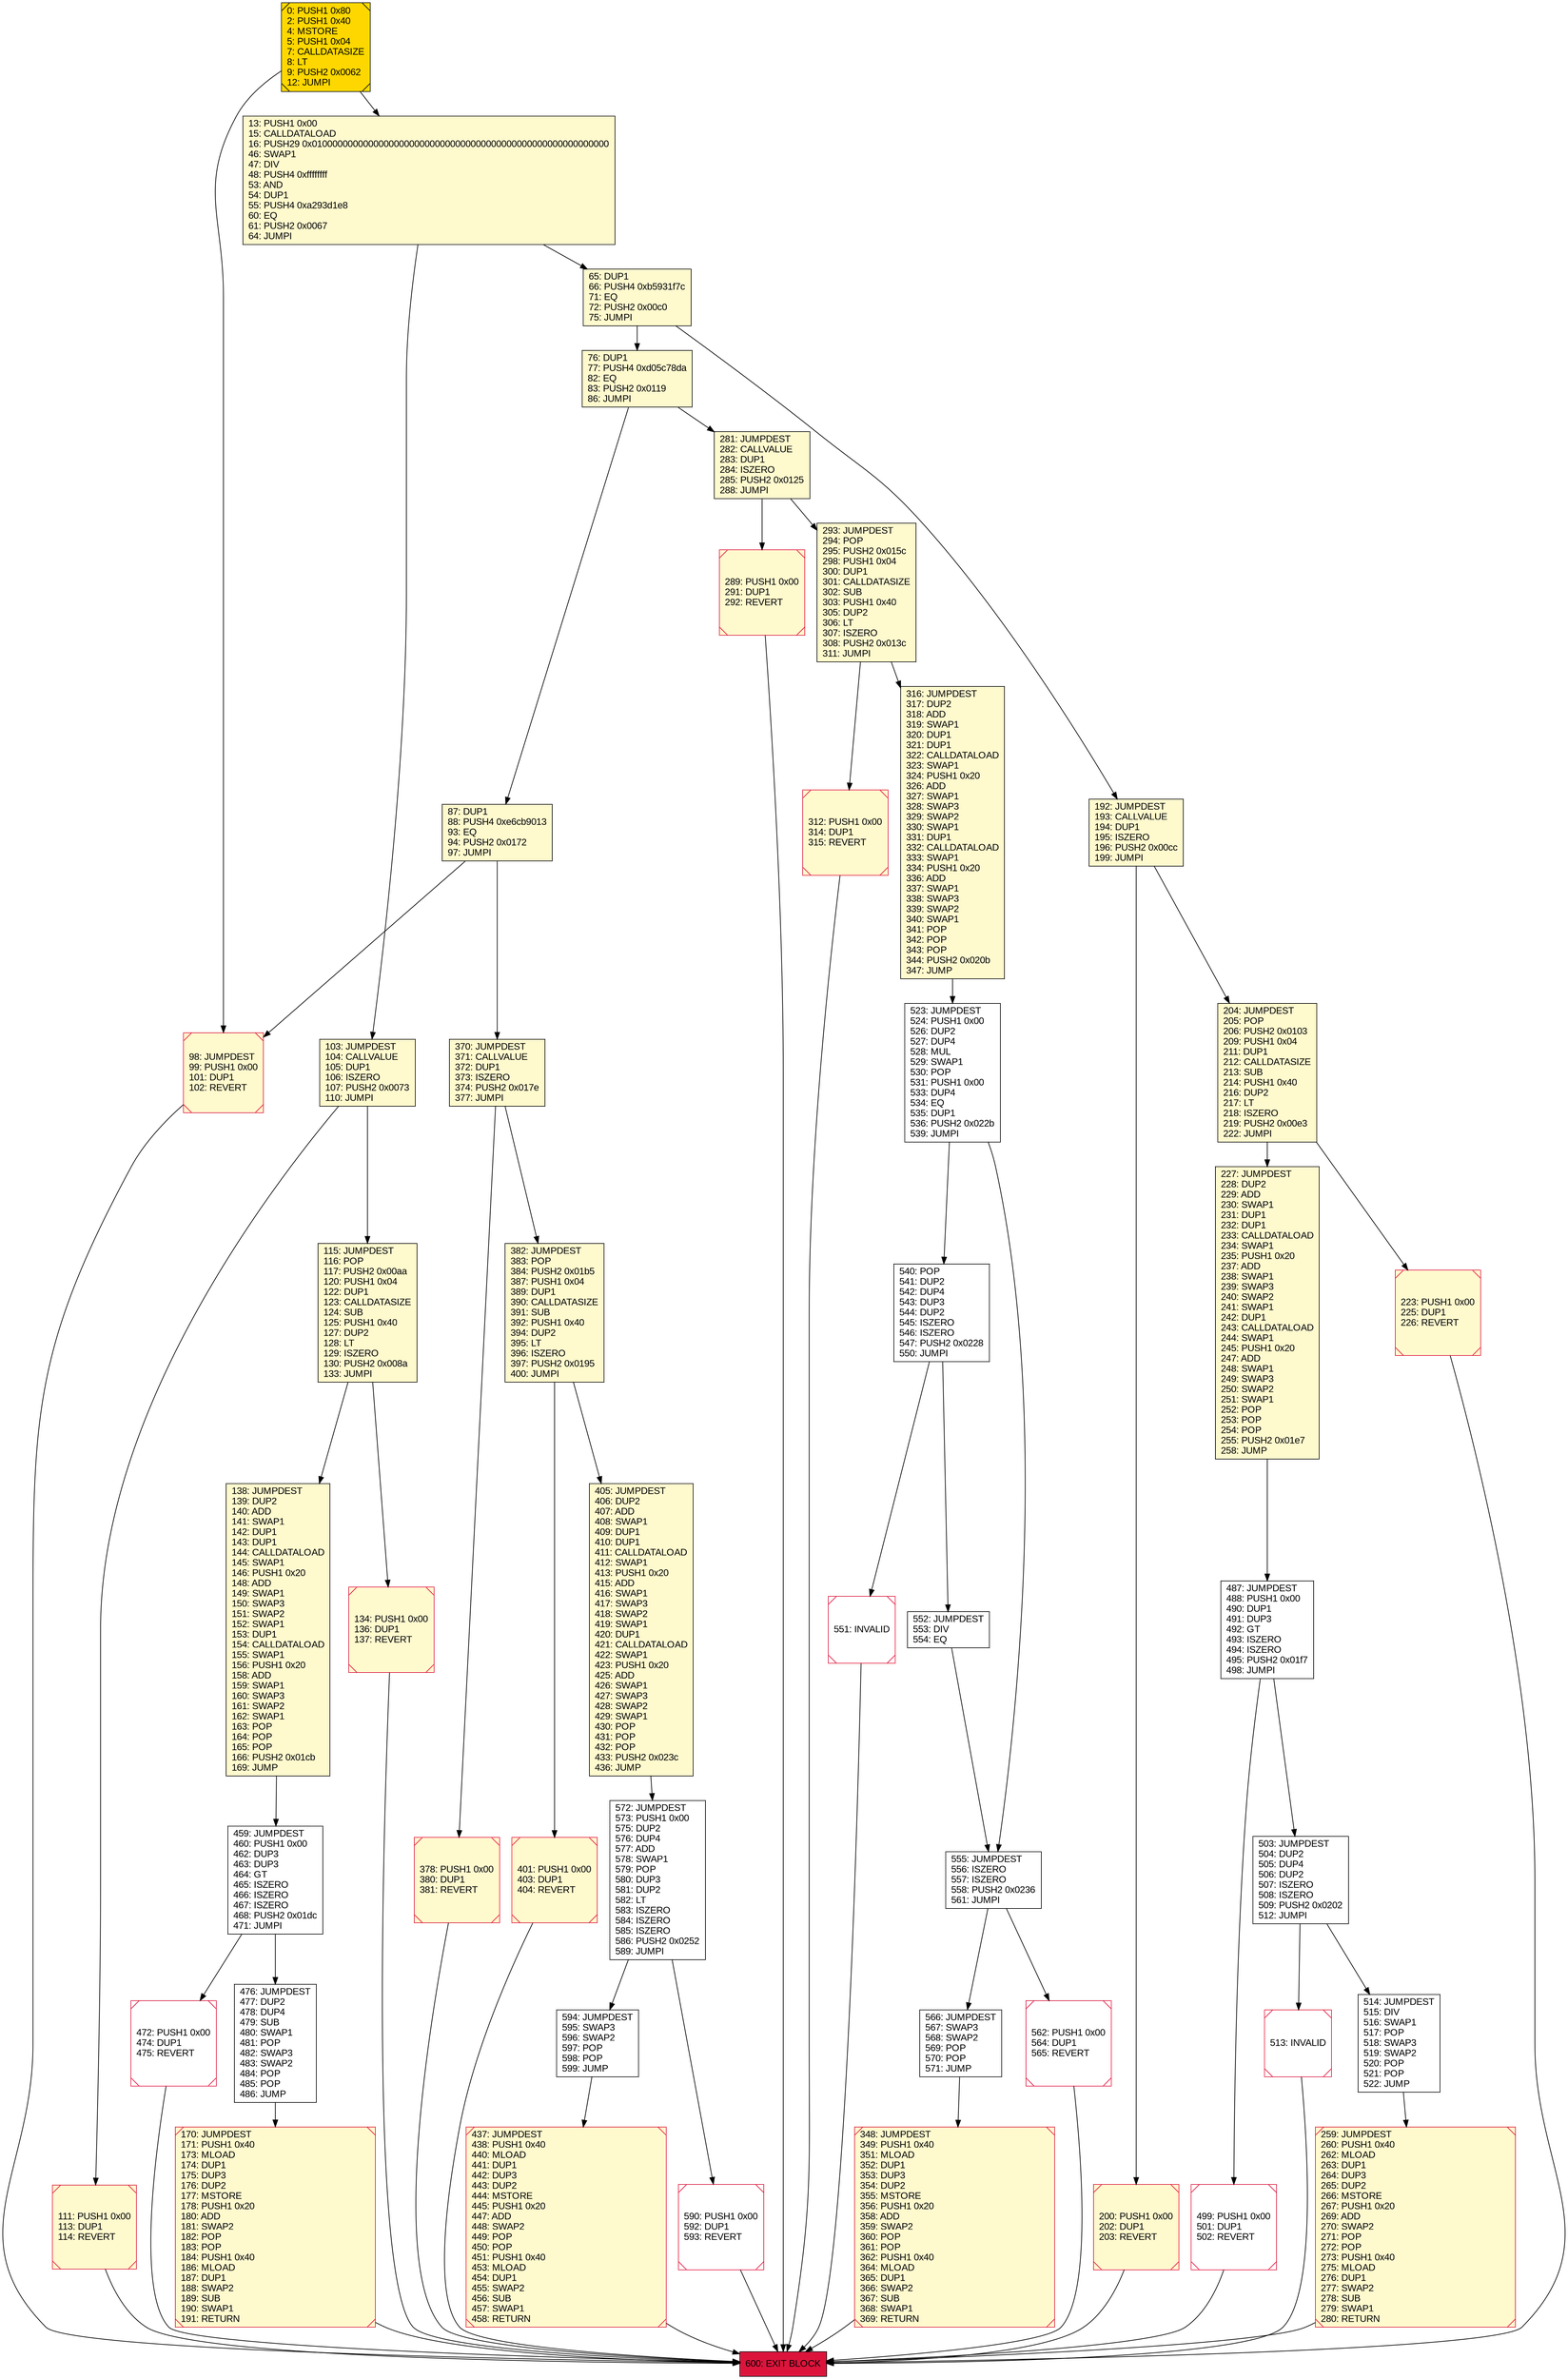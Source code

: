 digraph G {
bgcolor=transparent rankdir=UD;
node [shape=box style=filled color=black fillcolor=white fontname=arial fontcolor=black];
289 [label="289: PUSH1 0x00\l291: DUP1\l292: REVERT\l" fillcolor=lemonchiffon shape=Msquare color=crimson ];
555 [label="555: JUMPDEST\l556: ISZERO\l557: ISZERO\l558: PUSH2 0x0236\l561: JUMPI\l" ];
192 [label="192: JUMPDEST\l193: CALLVALUE\l194: DUP1\l195: ISZERO\l196: PUSH2 0x00cc\l199: JUMPI\l" fillcolor=lemonchiffon ];
437 [label="437: JUMPDEST\l438: PUSH1 0x40\l440: MLOAD\l441: DUP1\l442: DUP3\l443: DUP2\l444: MSTORE\l445: PUSH1 0x20\l447: ADD\l448: SWAP2\l449: POP\l450: POP\l451: PUSH1 0x40\l453: MLOAD\l454: DUP1\l455: SWAP2\l456: SUB\l457: SWAP1\l458: RETURN\l" fillcolor=lemonchiffon shape=Msquare color=crimson ];
204 [label="204: JUMPDEST\l205: POP\l206: PUSH2 0x0103\l209: PUSH1 0x04\l211: DUP1\l212: CALLDATASIZE\l213: SUB\l214: PUSH1 0x40\l216: DUP2\l217: LT\l218: ISZERO\l219: PUSH2 0x00e3\l222: JUMPI\l" fillcolor=lemonchiffon ];
405 [label="405: JUMPDEST\l406: DUP2\l407: ADD\l408: SWAP1\l409: DUP1\l410: DUP1\l411: CALLDATALOAD\l412: SWAP1\l413: PUSH1 0x20\l415: ADD\l416: SWAP1\l417: SWAP3\l418: SWAP2\l419: SWAP1\l420: DUP1\l421: CALLDATALOAD\l422: SWAP1\l423: PUSH1 0x20\l425: ADD\l426: SWAP1\l427: SWAP3\l428: SWAP2\l429: SWAP1\l430: POP\l431: POP\l432: POP\l433: PUSH2 0x023c\l436: JUMP\l" fillcolor=lemonchiffon ];
281 [label="281: JUMPDEST\l282: CALLVALUE\l283: DUP1\l284: ISZERO\l285: PUSH2 0x0125\l288: JUMPI\l" fillcolor=lemonchiffon ];
487 [label="487: JUMPDEST\l488: PUSH1 0x00\l490: DUP1\l491: DUP3\l492: GT\l493: ISZERO\l494: ISZERO\l495: PUSH2 0x01f7\l498: JUMPI\l" ];
566 [label="566: JUMPDEST\l567: SWAP3\l568: SWAP2\l569: POP\l570: POP\l571: JUMP\l" ];
540 [label="540: POP\l541: DUP2\l542: DUP4\l543: DUP3\l544: DUP2\l545: ISZERO\l546: ISZERO\l547: PUSH2 0x0228\l550: JUMPI\l" ];
115 [label="115: JUMPDEST\l116: POP\l117: PUSH2 0x00aa\l120: PUSH1 0x04\l122: DUP1\l123: CALLDATASIZE\l124: SUB\l125: PUSH1 0x40\l127: DUP2\l128: LT\l129: ISZERO\l130: PUSH2 0x008a\l133: JUMPI\l" fillcolor=lemonchiffon ];
562 [label="562: PUSH1 0x00\l564: DUP1\l565: REVERT\l" shape=Msquare color=crimson ];
503 [label="503: JUMPDEST\l504: DUP2\l505: DUP4\l506: DUP2\l507: ISZERO\l508: ISZERO\l509: PUSH2 0x0202\l512: JUMPI\l" ];
551 [label="551: INVALID\l" shape=Msquare color=crimson ];
170 [label="170: JUMPDEST\l171: PUSH1 0x40\l173: MLOAD\l174: DUP1\l175: DUP3\l176: DUP2\l177: MSTORE\l178: PUSH1 0x20\l180: ADD\l181: SWAP2\l182: POP\l183: POP\l184: PUSH1 0x40\l186: MLOAD\l187: DUP1\l188: SWAP2\l189: SUB\l190: SWAP1\l191: RETURN\l" fillcolor=lemonchiffon shape=Msquare color=crimson ];
312 [label="312: PUSH1 0x00\l314: DUP1\l315: REVERT\l" fillcolor=lemonchiffon shape=Msquare color=crimson ];
76 [label="76: DUP1\l77: PUSH4 0xd05c78da\l82: EQ\l83: PUSH2 0x0119\l86: JUMPI\l" fillcolor=lemonchiffon ];
459 [label="459: JUMPDEST\l460: PUSH1 0x00\l462: DUP3\l463: DUP3\l464: GT\l465: ISZERO\l466: ISZERO\l467: ISZERO\l468: PUSH2 0x01dc\l471: JUMPI\l" ];
13 [label="13: PUSH1 0x00\l15: CALLDATALOAD\l16: PUSH29 0x0100000000000000000000000000000000000000000000000000000000\l46: SWAP1\l47: DIV\l48: PUSH4 0xffffffff\l53: AND\l54: DUP1\l55: PUSH4 0xa293d1e8\l60: EQ\l61: PUSH2 0x0067\l64: JUMPI\l" fillcolor=lemonchiffon ];
0 [label="0: PUSH1 0x80\l2: PUSH1 0x40\l4: MSTORE\l5: PUSH1 0x04\l7: CALLDATASIZE\l8: LT\l9: PUSH2 0x0062\l12: JUMPI\l" fillcolor=lemonchiffon shape=Msquare fillcolor=gold ];
134 [label="134: PUSH1 0x00\l136: DUP1\l137: REVERT\l" fillcolor=lemonchiffon shape=Msquare color=crimson ];
227 [label="227: JUMPDEST\l228: DUP2\l229: ADD\l230: SWAP1\l231: DUP1\l232: DUP1\l233: CALLDATALOAD\l234: SWAP1\l235: PUSH1 0x20\l237: ADD\l238: SWAP1\l239: SWAP3\l240: SWAP2\l241: SWAP1\l242: DUP1\l243: CALLDATALOAD\l244: SWAP1\l245: PUSH1 0x20\l247: ADD\l248: SWAP1\l249: SWAP3\l250: SWAP2\l251: SWAP1\l252: POP\l253: POP\l254: POP\l255: PUSH2 0x01e7\l258: JUMP\l" fillcolor=lemonchiffon ];
259 [label="259: JUMPDEST\l260: PUSH1 0x40\l262: MLOAD\l263: DUP1\l264: DUP3\l265: DUP2\l266: MSTORE\l267: PUSH1 0x20\l269: ADD\l270: SWAP2\l271: POP\l272: POP\l273: PUSH1 0x40\l275: MLOAD\l276: DUP1\l277: SWAP2\l278: SUB\l279: SWAP1\l280: RETURN\l" fillcolor=lemonchiffon shape=Msquare color=crimson ];
401 [label="401: PUSH1 0x00\l403: DUP1\l404: REVERT\l" fillcolor=lemonchiffon shape=Msquare color=crimson ];
552 [label="552: JUMPDEST\l553: DIV\l554: EQ\l" ];
513 [label="513: INVALID\l" shape=Msquare color=crimson ];
87 [label="87: DUP1\l88: PUSH4 0xe6cb9013\l93: EQ\l94: PUSH2 0x0172\l97: JUMPI\l" fillcolor=lemonchiffon ];
103 [label="103: JUMPDEST\l104: CALLVALUE\l105: DUP1\l106: ISZERO\l107: PUSH2 0x0073\l110: JUMPI\l" fillcolor=lemonchiffon ];
523 [label="523: JUMPDEST\l524: PUSH1 0x00\l526: DUP2\l527: DUP4\l528: MUL\l529: SWAP1\l530: POP\l531: PUSH1 0x00\l533: DUP4\l534: EQ\l535: DUP1\l536: PUSH2 0x022b\l539: JUMPI\l" ];
65 [label="65: DUP1\l66: PUSH4 0xb5931f7c\l71: EQ\l72: PUSH2 0x00c0\l75: JUMPI\l" fillcolor=lemonchiffon ];
111 [label="111: PUSH1 0x00\l113: DUP1\l114: REVERT\l" fillcolor=lemonchiffon shape=Msquare color=crimson ];
316 [label="316: JUMPDEST\l317: DUP2\l318: ADD\l319: SWAP1\l320: DUP1\l321: DUP1\l322: CALLDATALOAD\l323: SWAP1\l324: PUSH1 0x20\l326: ADD\l327: SWAP1\l328: SWAP3\l329: SWAP2\l330: SWAP1\l331: DUP1\l332: CALLDATALOAD\l333: SWAP1\l334: PUSH1 0x20\l336: ADD\l337: SWAP1\l338: SWAP3\l339: SWAP2\l340: SWAP1\l341: POP\l342: POP\l343: POP\l344: PUSH2 0x020b\l347: JUMP\l" fillcolor=lemonchiffon ];
499 [label="499: PUSH1 0x00\l501: DUP1\l502: REVERT\l" shape=Msquare color=crimson ];
293 [label="293: JUMPDEST\l294: POP\l295: PUSH2 0x015c\l298: PUSH1 0x04\l300: DUP1\l301: CALLDATASIZE\l302: SUB\l303: PUSH1 0x40\l305: DUP2\l306: LT\l307: ISZERO\l308: PUSH2 0x013c\l311: JUMPI\l" fillcolor=lemonchiffon ];
514 [label="514: JUMPDEST\l515: DIV\l516: SWAP1\l517: POP\l518: SWAP3\l519: SWAP2\l520: POP\l521: POP\l522: JUMP\l" ];
600 [label="600: EXIT BLOCK\l" fillcolor=crimson ];
378 [label="378: PUSH1 0x00\l380: DUP1\l381: REVERT\l" fillcolor=lemonchiffon shape=Msquare color=crimson ];
382 [label="382: JUMPDEST\l383: POP\l384: PUSH2 0x01b5\l387: PUSH1 0x04\l389: DUP1\l390: CALLDATASIZE\l391: SUB\l392: PUSH1 0x40\l394: DUP2\l395: LT\l396: ISZERO\l397: PUSH2 0x0195\l400: JUMPI\l" fillcolor=lemonchiffon ];
476 [label="476: JUMPDEST\l477: DUP2\l478: DUP4\l479: SUB\l480: SWAP1\l481: POP\l482: SWAP3\l483: SWAP2\l484: POP\l485: POP\l486: JUMP\l" ];
98 [label="98: JUMPDEST\l99: PUSH1 0x00\l101: DUP1\l102: REVERT\l" fillcolor=lemonchiffon shape=Msquare color=crimson ];
200 [label="200: PUSH1 0x00\l202: DUP1\l203: REVERT\l" fillcolor=lemonchiffon shape=Msquare color=crimson ];
572 [label="572: JUMPDEST\l573: PUSH1 0x00\l575: DUP2\l576: DUP4\l577: ADD\l578: SWAP1\l579: POP\l580: DUP3\l581: DUP2\l582: LT\l583: ISZERO\l584: ISZERO\l585: ISZERO\l586: PUSH2 0x0252\l589: JUMPI\l" ];
594 [label="594: JUMPDEST\l595: SWAP3\l596: SWAP2\l597: POP\l598: POP\l599: JUMP\l" ];
348 [label="348: JUMPDEST\l349: PUSH1 0x40\l351: MLOAD\l352: DUP1\l353: DUP3\l354: DUP2\l355: MSTORE\l356: PUSH1 0x20\l358: ADD\l359: SWAP2\l360: POP\l361: POP\l362: PUSH1 0x40\l364: MLOAD\l365: DUP1\l366: SWAP2\l367: SUB\l368: SWAP1\l369: RETURN\l" fillcolor=lemonchiffon shape=Msquare color=crimson ];
590 [label="590: PUSH1 0x00\l592: DUP1\l593: REVERT\l" shape=Msquare color=crimson ];
472 [label="472: PUSH1 0x00\l474: DUP1\l475: REVERT\l" shape=Msquare color=crimson ];
138 [label="138: JUMPDEST\l139: DUP2\l140: ADD\l141: SWAP1\l142: DUP1\l143: DUP1\l144: CALLDATALOAD\l145: SWAP1\l146: PUSH1 0x20\l148: ADD\l149: SWAP1\l150: SWAP3\l151: SWAP2\l152: SWAP1\l153: DUP1\l154: CALLDATALOAD\l155: SWAP1\l156: PUSH1 0x20\l158: ADD\l159: SWAP1\l160: SWAP3\l161: SWAP2\l162: SWAP1\l163: POP\l164: POP\l165: POP\l166: PUSH2 0x01cb\l169: JUMP\l" fillcolor=lemonchiffon ];
223 [label="223: PUSH1 0x00\l225: DUP1\l226: REVERT\l" fillcolor=lemonchiffon shape=Msquare color=crimson ];
370 [label="370: JUMPDEST\l371: CALLVALUE\l372: DUP1\l373: ISZERO\l374: PUSH2 0x017e\l377: JUMPI\l" fillcolor=lemonchiffon ];
572 -> 594;
192 -> 204;
316 -> 523;
378 -> 600;
0 -> 13;
572 -> 590;
103 -> 111;
540 -> 551;
281 -> 289;
499 -> 600;
555 -> 566;
111 -> 600;
555 -> 562;
487 -> 503;
293 -> 316;
370 -> 382;
472 -> 600;
540 -> 552;
370 -> 378;
87 -> 98;
223 -> 600;
227 -> 487;
503 -> 513;
76 -> 281;
204 -> 227;
200 -> 600;
115 -> 134;
552 -> 555;
348 -> 600;
590 -> 600;
87 -> 370;
98 -> 600;
551 -> 600;
0 -> 98;
170 -> 600;
312 -> 600;
503 -> 514;
459 -> 476;
523 -> 555;
65 -> 192;
562 -> 600;
293 -> 312;
382 -> 405;
289 -> 600;
459 -> 472;
103 -> 115;
138 -> 459;
487 -> 499;
523 -> 540;
437 -> 600;
281 -> 293;
76 -> 87;
566 -> 348;
405 -> 572;
514 -> 259;
513 -> 600;
259 -> 600;
401 -> 600;
13 -> 103;
594 -> 437;
65 -> 76;
382 -> 401;
13 -> 65;
115 -> 138;
192 -> 200;
204 -> 223;
476 -> 170;
134 -> 600;
}